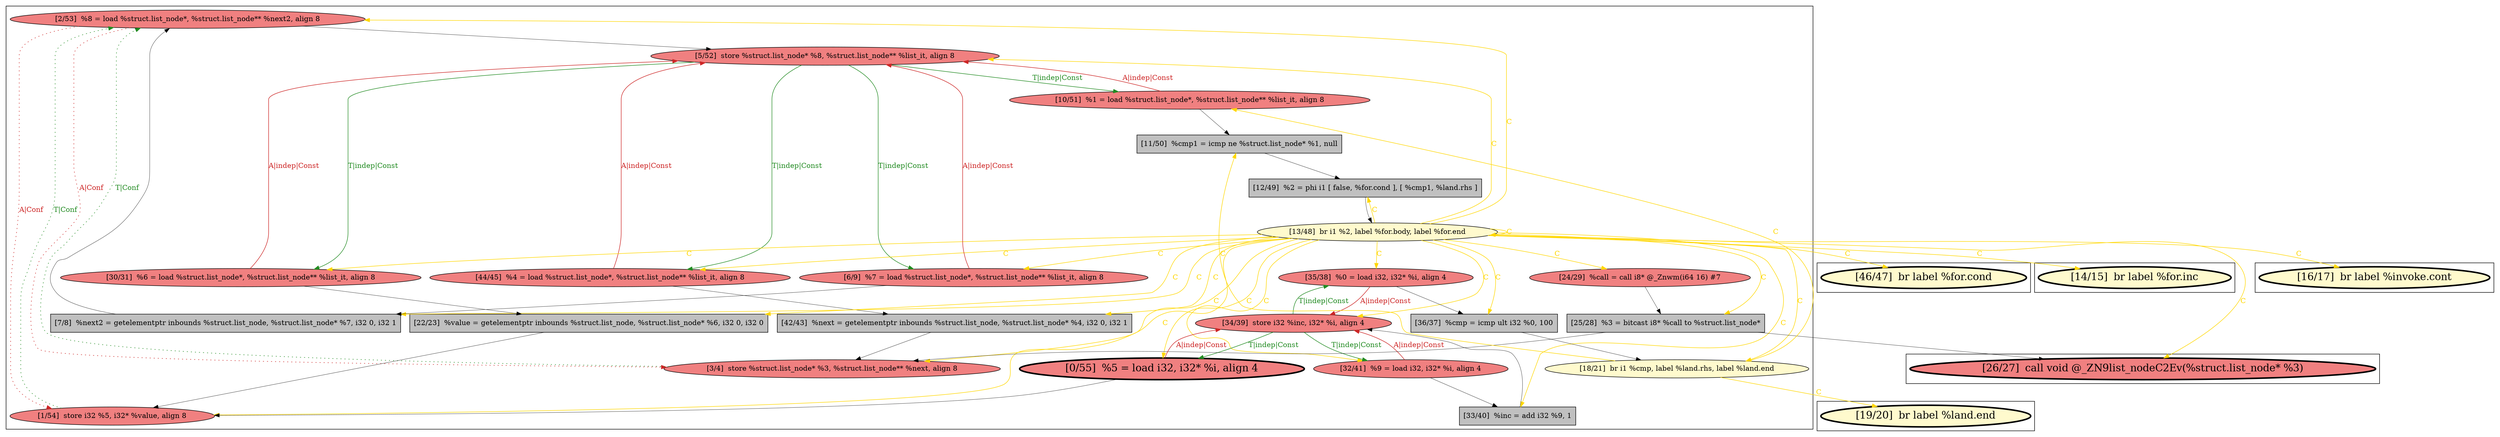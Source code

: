 
digraph G {



node584->node586 [style=dotted,color=firebrick3,label="A|Conf",penwidth=1.0,fontcolor=firebrick3 ]
node582->node591 [style=solid,color=forestgreen,label="T|indep|Const",penwidth=1.0,fontcolor=forestgreen ]
node579->node591 [style=solid,color=gold,label="C",penwidth=1.0,fontcolor=gold ]
node587->node582 [style=solid,color=firebrick3,label="A|indep|Const",penwidth=1.0,fontcolor=firebrick3 ]
node571->node580 [style=solid,color=firebrick3,label="A|indep|Const",penwidth=1.0,fontcolor=firebrick3 ]
node588->node586 [style=solid,color=black,label="",penwidth=0.5,fontcolor=black ]
node577->node579 [style=solid,color=black,label="",penwidth=0.5,fontcolor=black ]
node579->node577 [style=solid,color=gold,label="C",penwidth=1.0,fontcolor=gold ]
node592->node582 [style=solid,color=firebrick3,label="A|indep|Const",penwidth=1.0,fontcolor=firebrick3 ]
node582->node592 [style=solid,color=forestgreen,label="T|indep|Const",penwidth=1.0,fontcolor=forestgreen ]
node579->node593 [style=solid,color=gold,label="C",penwidth=1.0,fontcolor=gold ]
node585->node570 [style=solid,color=black,label="",penwidth=0.5,fontcolor=black ]
node581->node586 [style=solid,color=black,label="",penwidth=0.5,fontcolor=black ]
node579->node581 [style=solid,color=gold,label="C",penwidth=1.0,fontcolor=gold ]
node585->node580 [style=solid,color=firebrick3,label="A|indep|Const",penwidth=1.0,fontcolor=firebrick3 ]
node575->node584 [style=dotted,color=forestgreen,label="T|Conf",penwidth=1.0,fontcolor=forestgreen ]
node584->node575 [style=dotted,color=firebrick3,label="A|Conf",penwidth=1.0,fontcolor=firebrick3 ]
node579->node589 [style=solid,color=gold,label="C",penwidth=1.0,fontcolor=gold ]
node579->node566 [style=solid,color=gold,label="C",penwidth=1.0,fontcolor=gold ]
node576->node577 [style=solid,color=black,label="",penwidth=0.5,fontcolor=black ]
node572->node573 [style=solid,color=black,label="",penwidth=0.5,fontcolor=black ]
node579->node586 [style=solid,color=gold,label="C",penwidth=1.0,fontcolor=gold ]
node579->node569 [style=solid,color=gold,label="C",penwidth=1.0,fontcolor=gold ]
node591->node582 [style=solid,color=firebrick3,label="A|indep|Const",penwidth=1.0,fontcolor=firebrick3 ]
node579->node571 [style=solid,color=gold,label="C",penwidth=1.0,fontcolor=gold ]
node573->node576 [style=solid,color=gold,label="C",penwidth=1.0,fontcolor=gold ]
node579->node585 [style=solid,color=gold,label="C",penwidth=1.0,fontcolor=gold ]
node579->node588 [style=solid,color=gold,label="C",penwidth=1.0,fontcolor=gold ]
node574->node589 [style=solid,color=black,label="",penwidth=0.5,fontcolor=black ]
node582->node574 [style=solid,color=forestgreen,label="T|indep|Const",penwidth=1.0,fontcolor=forestgreen ]
node580->node578 [style=solid,color=forestgreen,label="T|indep|Const",penwidth=1.0,fontcolor=forestgreen ]
node573->node568 [style=solid,color=gold,label="C",penwidth=1.0,fontcolor=gold ]
node579->node572 [style=solid,color=gold,label="C",penwidth=1.0,fontcolor=gold ]
node579->node590 [style=solid,color=gold,label="C",penwidth=1.0,fontcolor=gold ]
node570->node580 [style=solid,color=black,label="",penwidth=0.5,fontcolor=black ]
node579->node575 [style=solid,color=gold,label="C",penwidth=1.0,fontcolor=gold ]
node579->node567 [style=solid,color=gold,label="C",penwidth=1.0,fontcolor=gold ]
node579->node574 [style=solid,color=gold,label="C",penwidth=1.0,fontcolor=gold ]
node574->node582 [style=solid,color=firebrick3,label="A|indep|Const",penwidth=1.0,fontcolor=firebrick3 ]
node579->node580 [style=solid,color=gold,label="C",penwidth=1.0,fontcolor=gold ]
node579->node570 [style=solid,color=gold,label="C",penwidth=1.0,fontcolor=gold ]
node571->node572 [style=solid,color=black,label="",penwidth=0.5,fontcolor=black ]
node573->node587 [style=solid,color=gold,label="C",penwidth=1.0,fontcolor=gold ]
node589->node575 [style=solid,color=black,label="",penwidth=0.5,fontcolor=black ]
node580->node571 [style=solid,color=forestgreen,label="T|indep|Const",penwidth=1.0,fontcolor=forestgreen ]
node587->node576 [style=solid,color=black,label="",penwidth=0.5,fontcolor=black ]
node579->node578 [style=solid,color=gold,label="C",penwidth=1.0,fontcolor=gold ]
node579->node582 [style=solid,color=gold,label="C",penwidth=1.0,fontcolor=gold ]
node579->node573 [style=solid,color=gold,label="C",penwidth=1.0,fontcolor=gold ]
node579->node583 [style=solid,color=gold,label="C",penwidth=1.0,fontcolor=gold ]
node586->node584 [style=dotted,color=forestgreen,label="T|Conf",penwidth=1.0,fontcolor=forestgreen ]
node591->node588 [style=solid,color=black,label="",penwidth=0.5,fontcolor=black ]
node579->node579 [style=solid,color=gold,label="C",penwidth=1.0,fontcolor=gold ]
node592->node583 [style=solid,color=black,label="",penwidth=0.5,fontcolor=black ]
node579->node592 [style=solid,color=gold,label="C",penwidth=1.0,fontcolor=gold ]
node581->node569 [style=solid,color=black,label="",penwidth=0.5,fontcolor=black ]
node579->node584 [style=solid,color=gold,label="C",penwidth=1.0,fontcolor=gold ]
node584->node582 [style=solid,color=black,label="",penwidth=0.5,fontcolor=black ]
node578->node575 [style=solid,color=black,label="",penwidth=0.5,fontcolor=black ]
node578->node580 [style=solid,color=firebrick3,label="A|indep|Const",penwidth=1.0,fontcolor=firebrick3 ]
node580->node585 [style=solid,color=forestgreen,label="T|indep|Const",penwidth=1.0,fontcolor=forestgreen ]
node583->node584 [style=solid,color=black,label="",penwidth=0.5,fontcolor=black ]
node582->node587 [style=solid,color=forestgreen,label="T|indep|Const",penwidth=1.0,fontcolor=forestgreen ]
node590->node581 [style=solid,color=black,label="",penwidth=0.5,fontcolor=black ]


subgraph cluster4 {


node592 [fillcolor=lightcoral,label="[6/9]  %7 = load %struct.list_node*, %struct.list_node** %list_it, align 8",shape=ellipse,style=filled ]
node590 [fillcolor=lightcoral,label="[24/29]  %call = call i8* @_Znwm(i64 16) #7",shape=ellipse,style=filled ]
node575 [fillcolor=lightcoral,label="[1/54]  store i32 %5, i32* %value, align 8",shape=ellipse,style=filled ]
node576 [fillcolor=grey,label="[11/50]  %cmp1 = icmp ne %struct.list_node* %1, null",shape=rectangle,style=filled ]
node574 [fillcolor=lightcoral,label="[30/31]  %6 = load %struct.list_node*, %struct.list_node** %list_it, align 8",shape=ellipse,style=filled ]
node584 [fillcolor=lightcoral,label="[2/53]  %8 = load %struct.list_node*, %struct.list_node** %next2, align 8",shape=ellipse,style=filled ]
node573 [fillcolor=lemonchiffon,label="[18/21]  br i1 %cmp, label %land.rhs, label %land.end",shape=ellipse,style=filled ]
node572 [fillcolor=grey,label="[36/37]  %cmp = icmp ult i32 %0, 100",shape=rectangle,style=filled ]
node582 [fillcolor=lightcoral,label="[5/52]  store %struct.list_node* %8, %struct.list_node** %list_it, align 8",shape=ellipse,style=filled ]
node588 [fillcolor=grey,label="[42/43]  %next = getelementptr inbounds %struct.list_node, %struct.list_node* %4, i32 0, i32 1",shape=rectangle,style=filled ]
node587 [fillcolor=lightcoral,label="[10/51]  %1 = load %struct.list_node*, %struct.list_node** %list_it, align 8",shape=ellipse,style=filled ]
node571 [fillcolor=lightcoral,label="[35/38]  %0 = load i32, i32* %i, align 4",shape=ellipse,style=filled ]
node578 [penwidth=3.0,fontsize=20,fillcolor=lightcoral,label="[0/55]  %5 = load i32, i32* %i, align 4",shape=ellipse,style=filled ]
node583 [fillcolor=grey,label="[7/8]  %next2 = getelementptr inbounds %struct.list_node, %struct.list_node* %7, i32 0, i32 1",shape=rectangle,style=filled ]
node577 [fillcolor=grey,label="[12/49]  %2 = phi i1 [ false, %for.cond ], [ %cmp1, %land.rhs ]",shape=rectangle,style=filled ]
node570 [fillcolor=grey,label="[33/40]  %inc = add i32 %9, 1",shape=rectangle,style=filled ]
node585 [fillcolor=lightcoral,label="[32/41]  %9 = load i32, i32* %i, align 4",shape=ellipse,style=filled ]
node589 [fillcolor=grey,label="[22/23]  %value = getelementptr inbounds %struct.list_node, %struct.list_node* %6, i32 0, i32 0",shape=rectangle,style=filled ]
node586 [fillcolor=lightcoral,label="[3/4]  store %struct.list_node* %3, %struct.list_node** %next, align 8",shape=ellipse,style=filled ]
node579 [fillcolor=lemonchiffon,label="[13/48]  br i1 %2, label %for.body, label %for.end",shape=ellipse,style=filled ]
node580 [fillcolor=lightcoral,label="[34/39]  store i32 %inc, i32* %i, align 4",shape=ellipse,style=filled ]
node591 [fillcolor=lightcoral,label="[44/45]  %4 = load %struct.list_node*, %struct.list_node** %list_it, align 8",shape=ellipse,style=filled ]
node581 [fillcolor=grey,label="[25/28]  %3 = bitcast i8* %call to %struct.list_node*",shape=rectangle,style=filled ]



}

subgraph cluster3 {


node569 [penwidth=3.0,fontsize=20,fillcolor=lightcoral,label="[26/27]  call void @_ZN9list_nodeC2Ev(%struct.list_node* %3)",shape=ellipse,style=filled ]



}

subgraph cluster2 {


node568 [penwidth=3.0,fontsize=20,fillcolor=lemonchiffon,label="[19/20]  br label %land.end",shape=ellipse,style=filled ]



}

subgraph cluster5 {


node593 [penwidth=3.0,fontsize=20,fillcolor=lemonchiffon,label="[46/47]  br label %for.cond",shape=ellipse,style=filled ]



}

subgraph cluster0 {


node566 [penwidth=3.0,fontsize=20,fillcolor=lemonchiffon,label="[14/15]  br label %for.inc",shape=ellipse,style=filled ]



}

subgraph cluster1 {


node567 [penwidth=3.0,fontsize=20,fillcolor=lemonchiffon,label="[16/17]  br label %invoke.cont",shape=ellipse,style=filled ]



}

}
